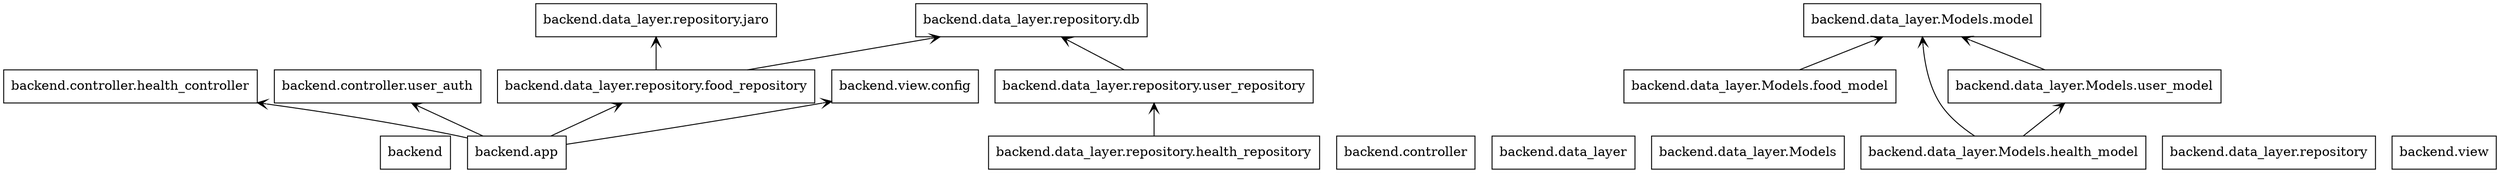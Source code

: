 digraph "packages_Nutrify" {
rankdir=BT
charset="utf-8"
"backend" [color="black", label=<backend>, shape="box", style="solid"];
"backend.app" [color="black", label=<backend.app>, shape="box", style="solid"];
"backend.controller" [color="black", label=<backend.controller>, shape="box", style="solid"];
"backend.controller.health_controller" [color="black", label=<backend.controller.health_controller>, shape="box", style="solid"];
"backend.controller.user_auth" [color="black", label=<backend.controller.user_auth>, shape="box", style="solid"];
"backend.data_layer" [color="black", label=<backend.data_layer>, shape="box", style="solid"];
"backend.data_layer.Models" [color="black", label=<backend.data_layer.Models>, shape="box", style="solid"];
"backend.data_layer.Models.food_model" [color="black", label=<backend.data_layer.Models.food_model>, shape="box", style="solid"];
"backend.data_layer.Models.health_model" [color="black", label=<backend.data_layer.Models.health_model>, shape="box", style="solid"];
"backend.data_layer.Models.model" [color="black", label=<backend.data_layer.Models.model>, shape="box", style="solid"];
"backend.data_layer.Models.user_model" [color="black", label=<backend.data_layer.Models.user_model>, shape="box", style="solid"];
"backend.data_layer.repository" [color="black", label=<backend.data_layer.repository>, shape="box", style="solid"];
"backend.data_layer.repository.db" [color="black", label=<backend.data_layer.repository.db>, shape="box", style="solid"];
"backend.data_layer.repository.food_repository" [color="black", label=<backend.data_layer.repository.food_repository>, shape="box", style="solid"];
"backend.data_layer.repository.health_repository" [color="black", label=<backend.data_layer.repository.health_repository>, shape="box", style="solid"];
"backend.data_layer.repository.jaro" [color="black", label=<backend.data_layer.repository.jaro>, shape="box", style="solid"];
"backend.data_layer.repository.user_repository" [color="black", label=<backend.data_layer.repository.user_repository>, shape="box", style="solid"];
"backend.view" [color="black", label=<backend.view>, shape="box", style="solid"];
"backend.view.config" [color="black", label=<backend.view.config>, shape="box", style="solid"];
"backend.app" -> "backend.controller.health_controller" [arrowhead="open", arrowtail="none"];
"backend.app" -> "backend.controller.user_auth" [arrowhead="open", arrowtail="none"];
"backend.app" -> "backend.data_layer.repository.food_repository" [arrowhead="open", arrowtail="none"];
"backend.app" -> "backend.view.config" [arrowhead="open", arrowtail="none"];
"backend.data_layer.Models.food_model" -> "backend.data_layer.Models.model" [arrowhead="open", arrowtail="none"];
"backend.data_layer.Models.health_model" -> "backend.data_layer.Models.model" [arrowhead="open", arrowtail="none"];
"backend.data_layer.Models.health_model" -> "backend.data_layer.Models.user_model" [arrowhead="open", arrowtail="none"];
"backend.data_layer.Models.user_model" -> "backend.data_layer.Models.model" [arrowhead="open", arrowtail="none"];
"backend.data_layer.repository.food_repository" -> "backend.data_layer.repository.db" [arrowhead="open", arrowtail="none"];
"backend.data_layer.repository.food_repository" -> "backend.data_layer.repository.jaro" [arrowhead="open", arrowtail="none"];
"backend.data_layer.repository.health_repository" -> "backend.data_layer.repository.user_repository" [arrowhead="open", arrowtail="none"];
"backend.data_layer.repository.user_repository" -> "backend.data_layer.repository.db" [arrowhead="open", arrowtail="none"];
}

